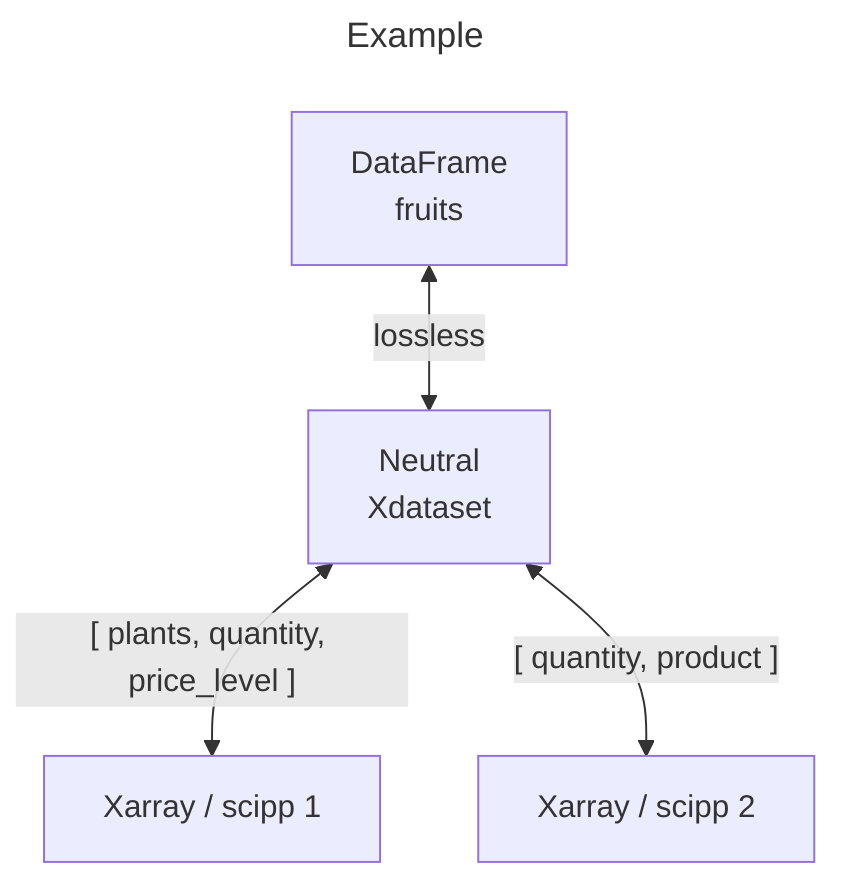 ---
title: Example
---
flowchart TB
    A[DataFrame \n fruits] <--lossless--> B[Neutral\nXdataset]
    B <--[ plants, quantity, price_level ]--> E[Xarray / scipp 1]
    B <--[ quantity, product ]--> F[Xarray / scipp 2]